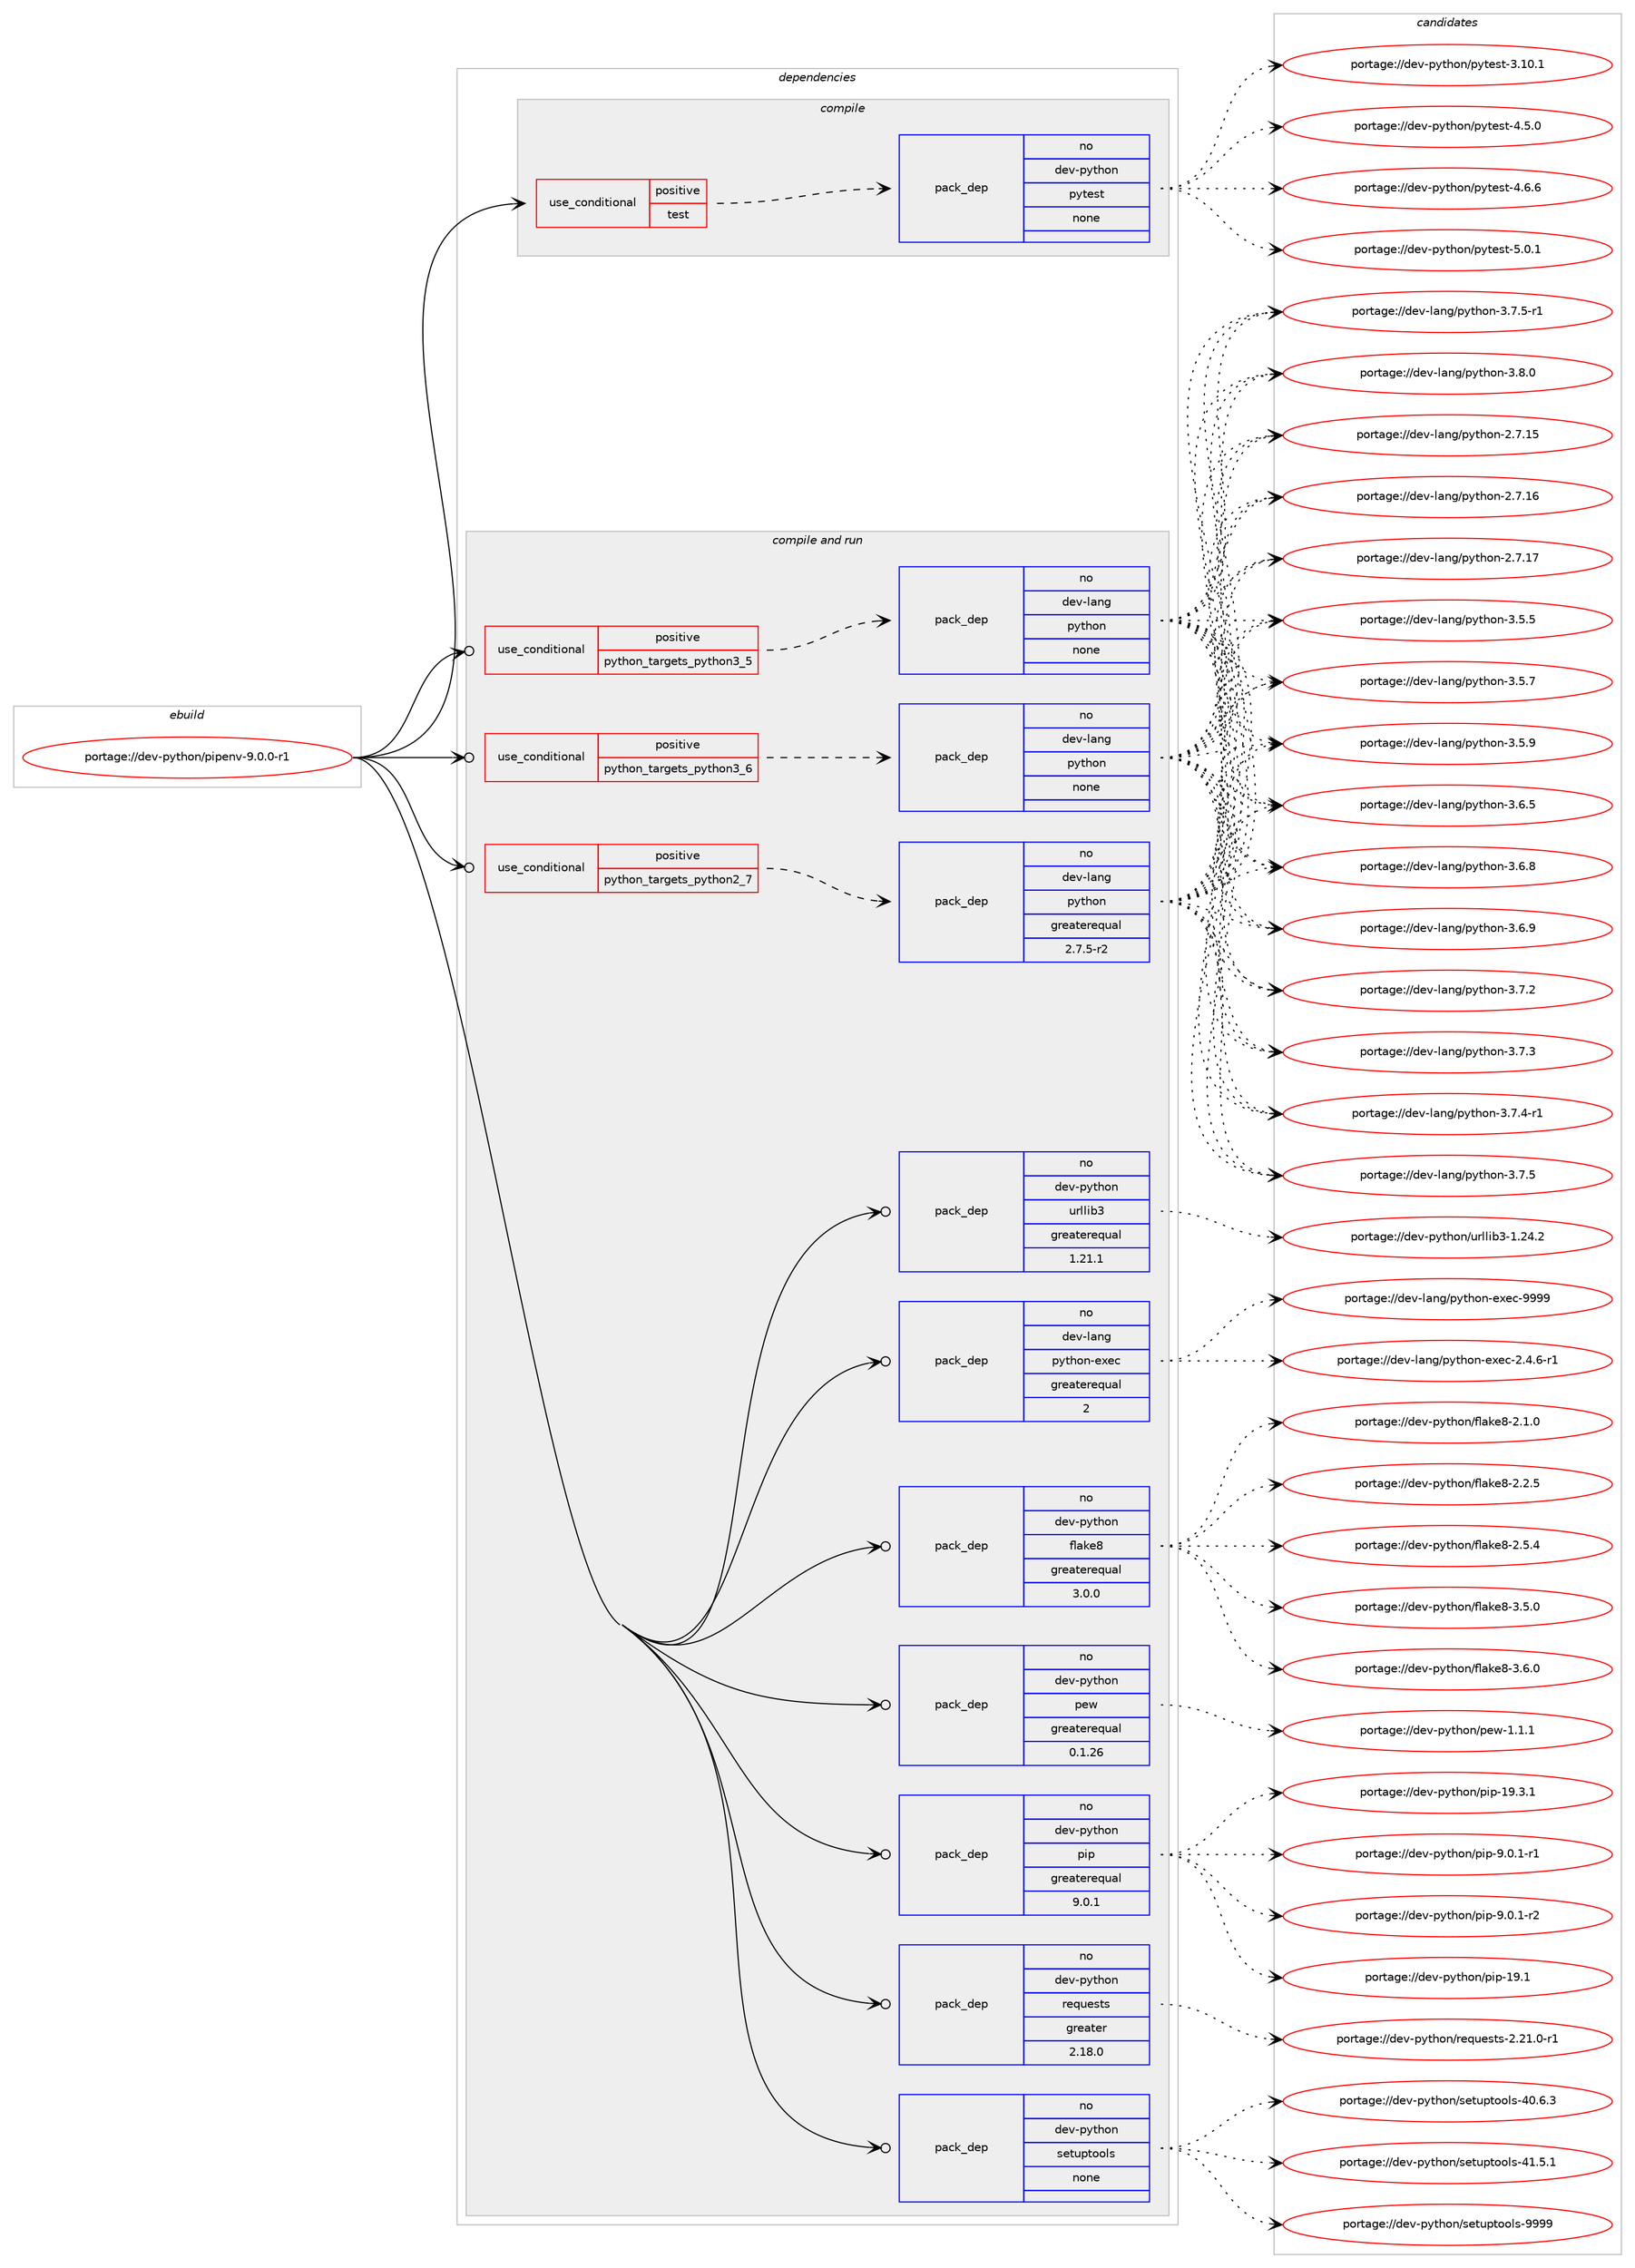 digraph prolog {

# *************
# Graph options
# *************

newrank=true;
concentrate=true;
compound=true;
graph [rankdir=LR,fontname=Helvetica,fontsize=10,ranksep=1.5];#, ranksep=2.5, nodesep=0.2];
edge  [arrowhead=vee];
node  [fontname=Helvetica,fontsize=10];

# **********
# The ebuild
# **********

subgraph cluster_leftcol {
color=gray;
rank=same;
label=<<i>ebuild</i>>;
id [label="portage://dev-python/pipenv-9.0.0-r1", color=red, width=4, href="../dev-python/pipenv-9.0.0-r1.svg"];
}

# ****************
# The dependencies
# ****************

subgraph cluster_midcol {
color=gray;
label=<<i>dependencies</i>>;
subgraph cluster_compile {
fillcolor="#eeeeee";
style=filled;
label=<<i>compile</i>>;
subgraph cond33903 {
dependency157205 [label=<<TABLE BORDER="0" CELLBORDER="1" CELLSPACING="0" CELLPADDING="4"><TR><TD ROWSPAN="3" CELLPADDING="10">use_conditional</TD></TR><TR><TD>positive</TD></TR><TR><TD>test</TD></TR></TABLE>>, shape=none, color=red];
subgraph pack119941 {
dependency157206 [label=<<TABLE BORDER="0" CELLBORDER="1" CELLSPACING="0" CELLPADDING="4" WIDTH="220"><TR><TD ROWSPAN="6" CELLPADDING="30">pack_dep</TD></TR><TR><TD WIDTH="110">no</TD></TR><TR><TD>dev-python</TD></TR><TR><TD>pytest</TD></TR><TR><TD>none</TD></TR><TR><TD></TD></TR></TABLE>>, shape=none, color=blue];
}
dependency157205:e -> dependency157206:w [weight=20,style="dashed",arrowhead="vee"];
}
id:e -> dependency157205:w [weight=20,style="solid",arrowhead="vee"];
}
subgraph cluster_compileandrun {
fillcolor="#eeeeee";
style=filled;
label=<<i>compile and run</i>>;
subgraph cond33904 {
dependency157207 [label=<<TABLE BORDER="0" CELLBORDER="1" CELLSPACING="0" CELLPADDING="4"><TR><TD ROWSPAN="3" CELLPADDING="10">use_conditional</TD></TR><TR><TD>positive</TD></TR><TR><TD>python_targets_python2_7</TD></TR></TABLE>>, shape=none, color=red];
subgraph pack119942 {
dependency157208 [label=<<TABLE BORDER="0" CELLBORDER="1" CELLSPACING="0" CELLPADDING="4" WIDTH="220"><TR><TD ROWSPAN="6" CELLPADDING="30">pack_dep</TD></TR><TR><TD WIDTH="110">no</TD></TR><TR><TD>dev-lang</TD></TR><TR><TD>python</TD></TR><TR><TD>greaterequal</TD></TR><TR><TD>2.7.5-r2</TD></TR></TABLE>>, shape=none, color=blue];
}
dependency157207:e -> dependency157208:w [weight=20,style="dashed",arrowhead="vee"];
}
id:e -> dependency157207:w [weight=20,style="solid",arrowhead="odotvee"];
subgraph cond33905 {
dependency157209 [label=<<TABLE BORDER="0" CELLBORDER="1" CELLSPACING="0" CELLPADDING="4"><TR><TD ROWSPAN="3" CELLPADDING="10">use_conditional</TD></TR><TR><TD>positive</TD></TR><TR><TD>python_targets_python3_5</TD></TR></TABLE>>, shape=none, color=red];
subgraph pack119943 {
dependency157210 [label=<<TABLE BORDER="0" CELLBORDER="1" CELLSPACING="0" CELLPADDING="4" WIDTH="220"><TR><TD ROWSPAN="6" CELLPADDING="30">pack_dep</TD></TR><TR><TD WIDTH="110">no</TD></TR><TR><TD>dev-lang</TD></TR><TR><TD>python</TD></TR><TR><TD>none</TD></TR><TR><TD></TD></TR></TABLE>>, shape=none, color=blue];
}
dependency157209:e -> dependency157210:w [weight=20,style="dashed",arrowhead="vee"];
}
id:e -> dependency157209:w [weight=20,style="solid",arrowhead="odotvee"];
subgraph cond33906 {
dependency157211 [label=<<TABLE BORDER="0" CELLBORDER="1" CELLSPACING="0" CELLPADDING="4"><TR><TD ROWSPAN="3" CELLPADDING="10">use_conditional</TD></TR><TR><TD>positive</TD></TR><TR><TD>python_targets_python3_6</TD></TR></TABLE>>, shape=none, color=red];
subgraph pack119944 {
dependency157212 [label=<<TABLE BORDER="0" CELLBORDER="1" CELLSPACING="0" CELLPADDING="4" WIDTH="220"><TR><TD ROWSPAN="6" CELLPADDING="30">pack_dep</TD></TR><TR><TD WIDTH="110">no</TD></TR><TR><TD>dev-lang</TD></TR><TR><TD>python</TD></TR><TR><TD>none</TD></TR><TR><TD></TD></TR></TABLE>>, shape=none, color=blue];
}
dependency157211:e -> dependency157212:w [weight=20,style="dashed",arrowhead="vee"];
}
id:e -> dependency157211:w [weight=20,style="solid",arrowhead="odotvee"];
subgraph pack119945 {
dependency157213 [label=<<TABLE BORDER="0" CELLBORDER="1" CELLSPACING="0" CELLPADDING="4" WIDTH="220"><TR><TD ROWSPAN="6" CELLPADDING="30">pack_dep</TD></TR><TR><TD WIDTH="110">no</TD></TR><TR><TD>dev-lang</TD></TR><TR><TD>python-exec</TD></TR><TR><TD>greaterequal</TD></TR><TR><TD>2</TD></TR></TABLE>>, shape=none, color=blue];
}
id:e -> dependency157213:w [weight=20,style="solid",arrowhead="odotvee"];
subgraph pack119946 {
dependency157214 [label=<<TABLE BORDER="0" CELLBORDER="1" CELLSPACING="0" CELLPADDING="4" WIDTH="220"><TR><TD ROWSPAN="6" CELLPADDING="30">pack_dep</TD></TR><TR><TD WIDTH="110">no</TD></TR><TR><TD>dev-python</TD></TR><TR><TD>flake8</TD></TR><TR><TD>greaterequal</TD></TR><TR><TD>3.0.0</TD></TR></TABLE>>, shape=none, color=blue];
}
id:e -> dependency157214:w [weight=20,style="solid",arrowhead="odotvee"];
subgraph pack119947 {
dependency157215 [label=<<TABLE BORDER="0" CELLBORDER="1" CELLSPACING="0" CELLPADDING="4" WIDTH="220"><TR><TD ROWSPAN="6" CELLPADDING="30">pack_dep</TD></TR><TR><TD WIDTH="110">no</TD></TR><TR><TD>dev-python</TD></TR><TR><TD>pew</TD></TR><TR><TD>greaterequal</TD></TR><TR><TD>0.1.26</TD></TR></TABLE>>, shape=none, color=blue];
}
id:e -> dependency157215:w [weight=20,style="solid",arrowhead="odotvee"];
subgraph pack119948 {
dependency157216 [label=<<TABLE BORDER="0" CELLBORDER="1" CELLSPACING="0" CELLPADDING="4" WIDTH="220"><TR><TD ROWSPAN="6" CELLPADDING="30">pack_dep</TD></TR><TR><TD WIDTH="110">no</TD></TR><TR><TD>dev-python</TD></TR><TR><TD>pip</TD></TR><TR><TD>greaterequal</TD></TR><TR><TD>9.0.1</TD></TR></TABLE>>, shape=none, color=blue];
}
id:e -> dependency157216:w [weight=20,style="solid",arrowhead="odotvee"];
subgraph pack119949 {
dependency157217 [label=<<TABLE BORDER="0" CELLBORDER="1" CELLSPACING="0" CELLPADDING="4" WIDTH="220"><TR><TD ROWSPAN="6" CELLPADDING="30">pack_dep</TD></TR><TR><TD WIDTH="110">no</TD></TR><TR><TD>dev-python</TD></TR><TR><TD>requests</TD></TR><TR><TD>greater</TD></TR><TR><TD>2.18.0</TD></TR></TABLE>>, shape=none, color=blue];
}
id:e -> dependency157217:w [weight=20,style="solid",arrowhead="odotvee"];
subgraph pack119950 {
dependency157218 [label=<<TABLE BORDER="0" CELLBORDER="1" CELLSPACING="0" CELLPADDING="4" WIDTH="220"><TR><TD ROWSPAN="6" CELLPADDING="30">pack_dep</TD></TR><TR><TD WIDTH="110">no</TD></TR><TR><TD>dev-python</TD></TR><TR><TD>setuptools</TD></TR><TR><TD>none</TD></TR><TR><TD></TD></TR></TABLE>>, shape=none, color=blue];
}
id:e -> dependency157218:w [weight=20,style="solid",arrowhead="odotvee"];
subgraph pack119951 {
dependency157219 [label=<<TABLE BORDER="0" CELLBORDER="1" CELLSPACING="0" CELLPADDING="4" WIDTH="220"><TR><TD ROWSPAN="6" CELLPADDING="30">pack_dep</TD></TR><TR><TD WIDTH="110">no</TD></TR><TR><TD>dev-python</TD></TR><TR><TD>urllib3</TD></TR><TR><TD>greaterequal</TD></TR><TR><TD>1.21.1</TD></TR></TABLE>>, shape=none, color=blue];
}
id:e -> dependency157219:w [weight=20,style="solid",arrowhead="odotvee"];
}
subgraph cluster_run {
fillcolor="#eeeeee";
style=filled;
label=<<i>run</i>>;
}
}

# **************
# The candidates
# **************

subgraph cluster_choices {
rank=same;
color=gray;
label=<<i>candidates</i>>;

subgraph choice119941 {
color=black;
nodesep=1;
choiceportage100101118451121211161041111104711212111610111511645514649484649 [label="portage://dev-python/pytest-3.10.1", color=red, width=4,href="../dev-python/pytest-3.10.1.svg"];
choiceportage1001011184511212111610411111047112121116101115116455246534648 [label="portage://dev-python/pytest-4.5.0", color=red, width=4,href="../dev-python/pytest-4.5.0.svg"];
choiceportage1001011184511212111610411111047112121116101115116455246544654 [label="portage://dev-python/pytest-4.6.6", color=red, width=4,href="../dev-python/pytest-4.6.6.svg"];
choiceportage1001011184511212111610411111047112121116101115116455346484649 [label="portage://dev-python/pytest-5.0.1", color=red, width=4,href="../dev-python/pytest-5.0.1.svg"];
dependency157206:e -> choiceportage100101118451121211161041111104711212111610111511645514649484649:w [style=dotted,weight="100"];
dependency157206:e -> choiceportage1001011184511212111610411111047112121116101115116455246534648:w [style=dotted,weight="100"];
dependency157206:e -> choiceportage1001011184511212111610411111047112121116101115116455246544654:w [style=dotted,weight="100"];
dependency157206:e -> choiceportage1001011184511212111610411111047112121116101115116455346484649:w [style=dotted,weight="100"];
}
subgraph choice119942 {
color=black;
nodesep=1;
choiceportage10010111845108971101034711212111610411111045504655464953 [label="portage://dev-lang/python-2.7.15", color=red, width=4,href="../dev-lang/python-2.7.15.svg"];
choiceportage10010111845108971101034711212111610411111045504655464954 [label="portage://dev-lang/python-2.7.16", color=red, width=4,href="../dev-lang/python-2.7.16.svg"];
choiceportage10010111845108971101034711212111610411111045504655464955 [label="portage://dev-lang/python-2.7.17", color=red, width=4,href="../dev-lang/python-2.7.17.svg"];
choiceportage100101118451089711010347112121116104111110455146534653 [label="portage://dev-lang/python-3.5.5", color=red, width=4,href="../dev-lang/python-3.5.5.svg"];
choiceportage100101118451089711010347112121116104111110455146534655 [label="portage://dev-lang/python-3.5.7", color=red, width=4,href="../dev-lang/python-3.5.7.svg"];
choiceportage100101118451089711010347112121116104111110455146534657 [label="portage://dev-lang/python-3.5.9", color=red, width=4,href="../dev-lang/python-3.5.9.svg"];
choiceportage100101118451089711010347112121116104111110455146544653 [label="portage://dev-lang/python-3.6.5", color=red, width=4,href="../dev-lang/python-3.6.5.svg"];
choiceportage100101118451089711010347112121116104111110455146544656 [label="portage://dev-lang/python-3.6.8", color=red, width=4,href="../dev-lang/python-3.6.8.svg"];
choiceportage100101118451089711010347112121116104111110455146544657 [label="portage://dev-lang/python-3.6.9", color=red, width=4,href="../dev-lang/python-3.6.9.svg"];
choiceportage100101118451089711010347112121116104111110455146554650 [label="portage://dev-lang/python-3.7.2", color=red, width=4,href="../dev-lang/python-3.7.2.svg"];
choiceportage100101118451089711010347112121116104111110455146554651 [label="portage://dev-lang/python-3.7.3", color=red, width=4,href="../dev-lang/python-3.7.3.svg"];
choiceportage1001011184510897110103471121211161041111104551465546524511449 [label="portage://dev-lang/python-3.7.4-r1", color=red, width=4,href="../dev-lang/python-3.7.4-r1.svg"];
choiceportage100101118451089711010347112121116104111110455146554653 [label="portage://dev-lang/python-3.7.5", color=red, width=4,href="../dev-lang/python-3.7.5.svg"];
choiceportage1001011184510897110103471121211161041111104551465546534511449 [label="portage://dev-lang/python-3.7.5-r1", color=red, width=4,href="../dev-lang/python-3.7.5-r1.svg"];
choiceportage100101118451089711010347112121116104111110455146564648 [label="portage://dev-lang/python-3.8.0", color=red, width=4,href="../dev-lang/python-3.8.0.svg"];
dependency157208:e -> choiceportage10010111845108971101034711212111610411111045504655464953:w [style=dotted,weight="100"];
dependency157208:e -> choiceportage10010111845108971101034711212111610411111045504655464954:w [style=dotted,weight="100"];
dependency157208:e -> choiceportage10010111845108971101034711212111610411111045504655464955:w [style=dotted,weight="100"];
dependency157208:e -> choiceportage100101118451089711010347112121116104111110455146534653:w [style=dotted,weight="100"];
dependency157208:e -> choiceportage100101118451089711010347112121116104111110455146534655:w [style=dotted,weight="100"];
dependency157208:e -> choiceportage100101118451089711010347112121116104111110455146534657:w [style=dotted,weight="100"];
dependency157208:e -> choiceportage100101118451089711010347112121116104111110455146544653:w [style=dotted,weight="100"];
dependency157208:e -> choiceportage100101118451089711010347112121116104111110455146544656:w [style=dotted,weight="100"];
dependency157208:e -> choiceportage100101118451089711010347112121116104111110455146544657:w [style=dotted,weight="100"];
dependency157208:e -> choiceportage100101118451089711010347112121116104111110455146554650:w [style=dotted,weight="100"];
dependency157208:e -> choiceportage100101118451089711010347112121116104111110455146554651:w [style=dotted,weight="100"];
dependency157208:e -> choiceportage1001011184510897110103471121211161041111104551465546524511449:w [style=dotted,weight="100"];
dependency157208:e -> choiceportage100101118451089711010347112121116104111110455146554653:w [style=dotted,weight="100"];
dependency157208:e -> choiceportage1001011184510897110103471121211161041111104551465546534511449:w [style=dotted,weight="100"];
dependency157208:e -> choiceportage100101118451089711010347112121116104111110455146564648:w [style=dotted,weight="100"];
}
subgraph choice119943 {
color=black;
nodesep=1;
choiceportage10010111845108971101034711212111610411111045504655464953 [label="portage://dev-lang/python-2.7.15", color=red, width=4,href="../dev-lang/python-2.7.15.svg"];
choiceportage10010111845108971101034711212111610411111045504655464954 [label="portage://dev-lang/python-2.7.16", color=red, width=4,href="../dev-lang/python-2.7.16.svg"];
choiceportage10010111845108971101034711212111610411111045504655464955 [label="portage://dev-lang/python-2.7.17", color=red, width=4,href="../dev-lang/python-2.7.17.svg"];
choiceportage100101118451089711010347112121116104111110455146534653 [label="portage://dev-lang/python-3.5.5", color=red, width=4,href="../dev-lang/python-3.5.5.svg"];
choiceportage100101118451089711010347112121116104111110455146534655 [label="portage://dev-lang/python-3.5.7", color=red, width=4,href="../dev-lang/python-3.5.7.svg"];
choiceportage100101118451089711010347112121116104111110455146534657 [label="portage://dev-lang/python-3.5.9", color=red, width=4,href="../dev-lang/python-3.5.9.svg"];
choiceportage100101118451089711010347112121116104111110455146544653 [label="portage://dev-lang/python-3.6.5", color=red, width=4,href="../dev-lang/python-3.6.5.svg"];
choiceportage100101118451089711010347112121116104111110455146544656 [label="portage://dev-lang/python-3.6.8", color=red, width=4,href="../dev-lang/python-3.6.8.svg"];
choiceportage100101118451089711010347112121116104111110455146544657 [label="portage://dev-lang/python-3.6.9", color=red, width=4,href="../dev-lang/python-3.6.9.svg"];
choiceportage100101118451089711010347112121116104111110455146554650 [label="portage://dev-lang/python-3.7.2", color=red, width=4,href="../dev-lang/python-3.7.2.svg"];
choiceportage100101118451089711010347112121116104111110455146554651 [label="portage://dev-lang/python-3.7.3", color=red, width=4,href="../dev-lang/python-3.7.3.svg"];
choiceportage1001011184510897110103471121211161041111104551465546524511449 [label="portage://dev-lang/python-3.7.4-r1", color=red, width=4,href="../dev-lang/python-3.7.4-r1.svg"];
choiceportage100101118451089711010347112121116104111110455146554653 [label="portage://dev-lang/python-3.7.5", color=red, width=4,href="../dev-lang/python-3.7.5.svg"];
choiceportage1001011184510897110103471121211161041111104551465546534511449 [label="portage://dev-lang/python-3.7.5-r1", color=red, width=4,href="../dev-lang/python-3.7.5-r1.svg"];
choiceportage100101118451089711010347112121116104111110455146564648 [label="portage://dev-lang/python-3.8.0", color=red, width=4,href="../dev-lang/python-3.8.0.svg"];
dependency157210:e -> choiceportage10010111845108971101034711212111610411111045504655464953:w [style=dotted,weight="100"];
dependency157210:e -> choiceportage10010111845108971101034711212111610411111045504655464954:w [style=dotted,weight="100"];
dependency157210:e -> choiceportage10010111845108971101034711212111610411111045504655464955:w [style=dotted,weight="100"];
dependency157210:e -> choiceportage100101118451089711010347112121116104111110455146534653:w [style=dotted,weight="100"];
dependency157210:e -> choiceportage100101118451089711010347112121116104111110455146534655:w [style=dotted,weight="100"];
dependency157210:e -> choiceportage100101118451089711010347112121116104111110455146534657:w [style=dotted,weight="100"];
dependency157210:e -> choiceportage100101118451089711010347112121116104111110455146544653:w [style=dotted,weight="100"];
dependency157210:e -> choiceportage100101118451089711010347112121116104111110455146544656:w [style=dotted,weight="100"];
dependency157210:e -> choiceportage100101118451089711010347112121116104111110455146544657:w [style=dotted,weight="100"];
dependency157210:e -> choiceportage100101118451089711010347112121116104111110455146554650:w [style=dotted,weight="100"];
dependency157210:e -> choiceportage100101118451089711010347112121116104111110455146554651:w [style=dotted,weight="100"];
dependency157210:e -> choiceportage1001011184510897110103471121211161041111104551465546524511449:w [style=dotted,weight="100"];
dependency157210:e -> choiceportage100101118451089711010347112121116104111110455146554653:w [style=dotted,weight="100"];
dependency157210:e -> choiceportage1001011184510897110103471121211161041111104551465546534511449:w [style=dotted,weight="100"];
dependency157210:e -> choiceportage100101118451089711010347112121116104111110455146564648:w [style=dotted,weight="100"];
}
subgraph choice119944 {
color=black;
nodesep=1;
choiceportage10010111845108971101034711212111610411111045504655464953 [label="portage://dev-lang/python-2.7.15", color=red, width=4,href="../dev-lang/python-2.7.15.svg"];
choiceportage10010111845108971101034711212111610411111045504655464954 [label="portage://dev-lang/python-2.7.16", color=red, width=4,href="../dev-lang/python-2.7.16.svg"];
choiceportage10010111845108971101034711212111610411111045504655464955 [label="portage://dev-lang/python-2.7.17", color=red, width=4,href="../dev-lang/python-2.7.17.svg"];
choiceportage100101118451089711010347112121116104111110455146534653 [label="portage://dev-lang/python-3.5.5", color=red, width=4,href="../dev-lang/python-3.5.5.svg"];
choiceportage100101118451089711010347112121116104111110455146534655 [label="portage://dev-lang/python-3.5.7", color=red, width=4,href="../dev-lang/python-3.5.7.svg"];
choiceportage100101118451089711010347112121116104111110455146534657 [label="portage://dev-lang/python-3.5.9", color=red, width=4,href="../dev-lang/python-3.5.9.svg"];
choiceportage100101118451089711010347112121116104111110455146544653 [label="portage://dev-lang/python-3.6.5", color=red, width=4,href="../dev-lang/python-3.6.5.svg"];
choiceportage100101118451089711010347112121116104111110455146544656 [label="portage://dev-lang/python-3.6.8", color=red, width=4,href="../dev-lang/python-3.6.8.svg"];
choiceportage100101118451089711010347112121116104111110455146544657 [label="portage://dev-lang/python-3.6.9", color=red, width=4,href="../dev-lang/python-3.6.9.svg"];
choiceportage100101118451089711010347112121116104111110455146554650 [label="portage://dev-lang/python-3.7.2", color=red, width=4,href="../dev-lang/python-3.7.2.svg"];
choiceportage100101118451089711010347112121116104111110455146554651 [label="portage://dev-lang/python-3.7.3", color=red, width=4,href="../dev-lang/python-3.7.3.svg"];
choiceportage1001011184510897110103471121211161041111104551465546524511449 [label="portage://dev-lang/python-3.7.4-r1", color=red, width=4,href="../dev-lang/python-3.7.4-r1.svg"];
choiceportage100101118451089711010347112121116104111110455146554653 [label="portage://dev-lang/python-3.7.5", color=red, width=4,href="../dev-lang/python-3.7.5.svg"];
choiceportage1001011184510897110103471121211161041111104551465546534511449 [label="portage://dev-lang/python-3.7.5-r1", color=red, width=4,href="../dev-lang/python-3.7.5-r1.svg"];
choiceportage100101118451089711010347112121116104111110455146564648 [label="portage://dev-lang/python-3.8.0", color=red, width=4,href="../dev-lang/python-3.8.0.svg"];
dependency157212:e -> choiceportage10010111845108971101034711212111610411111045504655464953:w [style=dotted,weight="100"];
dependency157212:e -> choiceportage10010111845108971101034711212111610411111045504655464954:w [style=dotted,weight="100"];
dependency157212:e -> choiceportage10010111845108971101034711212111610411111045504655464955:w [style=dotted,weight="100"];
dependency157212:e -> choiceportage100101118451089711010347112121116104111110455146534653:w [style=dotted,weight="100"];
dependency157212:e -> choiceportage100101118451089711010347112121116104111110455146534655:w [style=dotted,weight="100"];
dependency157212:e -> choiceportage100101118451089711010347112121116104111110455146534657:w [style=dotted,weight="100"];
dependency157212:e -> choiceportage100101118451089711010347112121116104111110455146544653:w [style=dotted,weight="100"];
dependency157212:e -> choiceportage100101118451089711010347112121116104111110455146544656:w [style=dotted,weight="100"];
dependency157212:e -> choiceportage100101118451089711010347112121116104111110455146544657:w [style=dotted,weight="100"];
dependency157212:e -> choiceportage100101118451089711010347112121116104111110455146554650:w [style=dotted,weight="100"];
dependency157212:e -> choiceportage100101118451089711010347112121116104111110455146554651:w [style=dotted,weight="100"];
dependency157212:e -> choiceportage1001011184510897110103471121211161041111104551465546524511449:w [style=dotted,weight="100"];
dependency157212:e -> choiceportage100101118451089711010347112121116104111110455146554653:w [style=dotted,weight="100"];
dependency157212:e -> choiceportage1001011184510897110103471121211161041111104551465546534511449:w [style=dotted,weight="100"];
dependency157212:e -> choiceportage100101118451089711010347112121116104111110455146564648:w [style=dotted,weight="100"];
}
subgraph choice119945 {
color=black;
nodesep=1;
choiceportage10010111845108971101034711212111610411111045101120101994550465246544511449 [label="portage://dev-lang/python-exec-2.4.6-r1", color=red, width=4,href="../dev-lang/python-exec-2.4.6-r1.svg"];
choiceportage10010111845108971101034711212111610411111045101120101994557575757 [label="portage://dev-lang/python-exec-9999", color=red, width=4,href="../dev-lang/python-exec-9999.svg"];
dependency157213:e -> choiceportage10010111845108971101034711212111610411111045101120101994550465246544511449:w [style=dotted,weight="100"];
dependency157213:e -> choiceportage10010111845108971101034711212111610411111045101120101994557575757:w [style=dotted,weight="100"];
}
subgraph choice119946 {
color=black;
nodesep=1;
choiceportage10010111845112121116104111110471021089710710156455046494648 [label="portage://dev-python/flake8-2.1.0", color=red, width=4,href="../dev-python/flake8-2.1.0.svg"];
choiceportage10010111845112121116104111110471021089710710156455046504653 [label="portage://dev-python/flake8-2.2.5", color=red, width=4,href="../dev-python/flake8-2.2.5.svg"];
choiceportage10010111845112121116104111110471021089710710156455046534652 [label="portage://dev-python/flake8-2.5.4", color=red, width=4,href="../dev-python/flake8-2.5.4.svg"];
choiceportage10010111845112121116104111110471021089710710156455146534648 [label="portage://dev-python/flake8-3.5.0", color=red, width=4,href="../dev-python/flake8-3.5.0.svg"];
choiceportage10010111845112121116104111110471021089710710156455146544648 [label="portage://dev-python/flake8-3.6.0", color=red, width=4,href="../dev-python/flake8-3.6.0.svg"];
dependency157214:e -> choiceportage10010111845112121116104111110471021089710710156455046494648:w [style=dotted,weight="100"];
dependency157214:e -> choiceportage10010111845112121116104111110471021089710710156455046504653:w [style=dotted,weight="100"];
dependency157214:e -> choiceportage10010111845112121116104111110471021089710710156455046534652:w [style=dotted,weight="100"];
dependency157214:e -> choiceportage10010111845112121116104111110471021089710710156455146534648:w [style=dotted,weight="100"];
dependency157214:e -> choiceportage10010111845112121116104111110471021089710710156455146544648:w [style=dotted,weight="100"];
}
subgraph choice119947 {
color=black;
nodesep=1;
choiceportage1001011184511212111610411111047112101119454946494649 [label="portage://dev-python/pew-1.1.1", color=red, width=4,href="../dev-python/pew-1.1.1.svg"];
dependency157215:e -> choiceportage1001011184511212111610411111047112101119454946494649:w [style=dotted,weight="100"];
}
subgraph choice119948 {
color=black;
nodesep=1;
choiceportage10010111845112121116104111110471121051124549574649 [label="portage://dev-python/pip-19.1", color=red, width=4,href="../dev-python/pip-19.1.svg"];
choiceportage100101118451121211161041111104711210511245495746514649 [label="portage://dev-python/pip-19.3.1", color=red, width=4,href="../dev-python/pip-19.3.1.svg"];
choiceportage10010111845112121116104111110471121051124557464846494511449 [label="portage://dev-python/pip-9.0.1-r1", color=red, width=4,href="../dev-python/pip-9.0.1-r1.svg"];
choiceportage10010111845112121116104111110471121051124557464846494511450 [label="portage://dev-python/pip-9.0.1-r2", color=red, width=4,href="../dev-python/pip-9.0.1-r2.svg"];
dependency157216:e -> choiceportage10010111845112121116104111110471121051124549574649:w [style=dotted,weight="100"];
dependency157216:e -> choiceportage100101118451121211161041111104711210511245495746514649:w [style=dotted,weight="100"];
dependency157216:e -> choiceportage10010111845112121116104111110471121051124557464846494511449:w [style=dotted,weight="100"];
dependency157216:e -> choiceportage10010111845112121116104111110471121051124557464846494511450:w [style=dotted,weight="100"];
}
subgraph choice119949 {
color=black;
nodesep=1;
choiceportage1001011184511212111610411111047114101113117101115116115455046504946484511449 [label="portage://dev-python/requests-2.21.0-r1", color=red, width=4,href="../dev-python/requests-2.21.0-r1.svg"];
dependency157217:e -> choiceportage1001011184511212111610411111047114101113117101115116115455046504946484511449:w [style=dotted,weight="100"];
}
subgraph choice119950 {
color=black;
nodesep=1;
choiceportage100101118451121211161041111104711510111611711211611111110811545524846544651 [label="portage://dev-python/setuptools-40.6.3", color=red, width=4,href="../dev-python/setuptools-40.6.3.svg"];
choiceportage100101118451121211161041111104711510111611711211611111110811545524946534649 [label="portage://dev-python/setuptools-41.5.1", color=red, width=4,href="../dev-python/setuptools-41.5.1.svg"];
choiceportage10010111845112121116104111110471151011161171121161111111081154557575757 [label="portage://dev-python/setuptools-9999", color=red, width=4,href="../dev-python/setuptools-9999.svg"];
dependency157218:e -> choiceportage100101118451121211161041111104711510111611711211611111110811545524846544651:w [style=dotted,weight="100"];
dependency157218:e -> choiceportage100101118451121211161041111104711510111611711211611111110811545524946534649:w [style=dotted,weight="100"];
dependency157218:e -> choiceportage10010111845112121116104111110471151011161171121161111111081154557575757:w [style=dotted,weight="100"];
}
subgraph choice119951 {
color=black;
nodesep=1;
choiceportage1001011184511212111610411111047117114108108105985145494650524650 [label="portage://dev-python/urllib3-1.24.2", color=red, width=4,href="../dev-python/urllib3-1.24.2.svg"];
dependency157219:e -> choiceportage1001011184511212111610411111047117114108108105985145494650524650:w [style=dotted,weight="100"];
}
}

}
